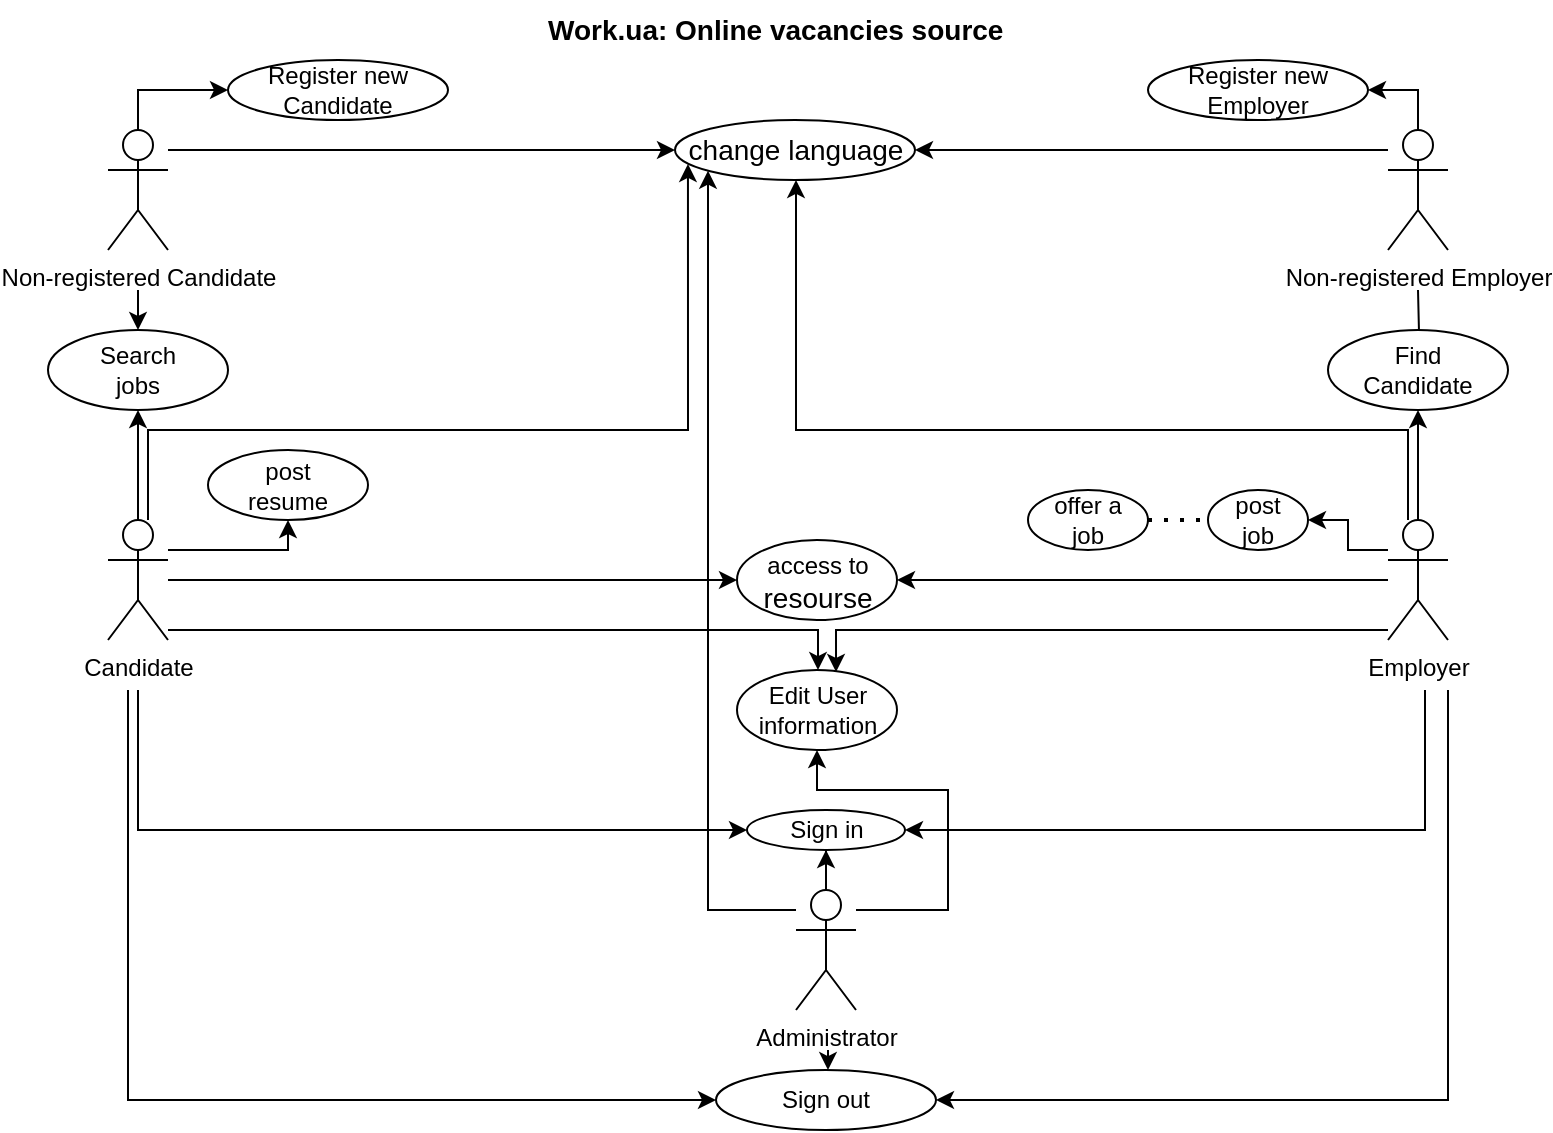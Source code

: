<mxfile version="20.3.0" type="device"><diagram id="YUpo6a7XJAjT7gwAegzs" name="Сторінка-1"><mxGraphModel dx="804" dy="749" grid="1" gridSize="10" guides="1" tooltips="1" connect="1" arrows="1" fold="1" page="1" pageScale="1" pageWidth="827" pageHeight="1169" math="0" shadow="0"><root><mxCell id="0"/><mxCell id="1" parent="0"/><mxCell id="AWTwmaGjY3t1kHIy-CvQ-34" style="edgeStyle=orthogonalEdgeStyle;rounded=0;orthogonalLoop=1;jettySize=auto;html=1;entryX=0.5;entryY=1;entryDx=0;entryDy=0;" parent="1" source="AWTwmaGjY3t1kHIy-CvQ-1" target="AWTwmaGjY3t1kHIy-CvQ-9" edge="1"><mxGeometry relative="1" as="geometry"/></mxCell><mxCell id="9Es1so2FAyPJ5Jsj03rg-16" style="edgeStyle=orthogonalEdgeStyle;rounded=0;orthogonalLoop=1;jettySize=auto;html=1;fontSize=14;entryX=0.5;entryY=1;entryDx=0;entryDy=0;" edge="1" parent="1" source="AWTwmaGjY3t1kHIy-CvQ-1" target="AWTwmaGjY3t1kHIy-CvQ-45"><mxGeometry relative="1" as="geometry"><mxPoint x="429" y="670" as="targetPoint"/><Array as="points"><mxPoint x="490" y="720"/><mxPoint x="490" y="660"/><mxPoint x="425" y="660"/></Array></mxGeometry></mxCell><mxCell id="9Es1so2FAyPJ5Jsj03rg-34" style="edgeStyle=orthogonalEdgeStyle;rounded=0;orthogonalLoop=1;jettySize=auto;html=1;fontSize=12;" edge="1" parent="1" target="AWTwmaGjY3t1kHIy-CvQ-30"><mxGeometry relative="1" as="geometry"><mxPoint x="430" y="790" as="sourcePoint"/><Array as="points"><mxPoint x="430" y="800"/><mxPoint x="430" y="800"/></Array></mxGeometry></mxCell><mxCell id="9Es1so2FAyPJ5Jsj03rg-46" style="edgeStyle=orthogonalEdgeStyle;rounded=0;orthogonalLoop=1;jettySize=auto;html=1;fontSize=12;" edge="1" parent="1" source="AWTwmaGjY3t1kHIy-CvQ-1" target="9Es1so2FAyPJ5Jsj03rg-9"><mxGeometry relative="1" as="geometry"><Array as="points"><mxPoint x="370" y="720"/></Array></mxGeometry></mxCell><mxCell id="AWTwmaGjY3t1kHIy-CvQ-1" value="Administrator" style="shape=umlActor;verticalLabelPosition=bottom;verticalAlign=top;html=1;outlineConnect=0;" parent="1" vertex="1"><mxGeometry x="414" y="710" width="30" height="60" as="geometry"/></mxCell><mxCell id="9Es1so2FAyPJ5Jsj03rg-43" style="edgeStyle=orthogonalEdgeStyle;rounded=0;orthogonalLoop=1;jettySize=auto;html=1;fontSize=12;" edge="1" parent="1" source="AWTwmaGjY3t1kHIy-CvQ-2" target="AWTwmaGjY3t1kHIy-CvQ-19"><mxGeometry relative="1" as="geometry"><Array as="points"><mxPoint x="85" y="310"/></Array></mxGeometry></mxCell><mxCell id="9Es1so2FAyPJ5Jsj03rg-44" style="edgeStyle=orthogonalEdgeStyle;rounded=0;orthogonalLoop=1;jettySize=auto;html=1;entryX=0.5;entryY=0;entryDx=0;entryDy=0;fontSize=12;" edge="1" parent="1" target="AWTwmaGjY3t1kHIy-CvQ-21"><mxGeometry relative="1" as="geometry"><mxPoint x="85" y="410" as="sourcePoint"/><Array as="points"><mxPoint x="85" y="420"/><mxPoint x="85" y="420"/></Array></mxGeometry></mxCell><mxCell id="9Es1so2FAyPJ5Jsj03rg-47" style="edgeStyle=orthogonalEdgeStyle;rounded=0;orthogonalLoop=1;jettySize=auto;html=1;fontSize=12;" edge="1" parent="1" source="AWTwmaGjY3t1kHIy-CvQ-2" target="9Es1so2FAyPJ5Jsj03rg-9"><mxGeometry relative="1" as="geometry"><Array as="points"><mxPoint x="170" y="340"/><mxPoint x="170" y="340"/></Array></mxGeometry></mxCell><mxCell id="AWTwmaGjY3t1kHIy-CvQ-2" value="Non-registered Candidate" style="shape=umlActor;verticalLabelPosition=bottom;verticalAlign=top;html=1;outlineConnect=0;" parent="1" vertex="1"><mxGeometry x="70" y="330" width="30" height="60" as="geometry"/></mxCell><mxCell id="AWTwmaGjY3t1kHIy-CvQ-11" style="edgeStyle=orthogonalEdgeStyle;rounded=0;orthogonalLoop=1;jettySize=auto;html=1;" parent="1" edge="1" target="AWTwmaGjY3t1kHIy-CvQ-9"><mxGeometry relative="1" as="geometry"><mxPoint x="85" y="610" as="sourcePoint"/><mxPoint x="389.5" y="691" as="targetPoint"/><Array as="points"><mxPoint x="85" y="680"/></Array></mxGeometry></mxCell><mxCell id="AWTwmaGjY3t1kHIy-CvQ-36" style="edgeStyle=orthogonalEdgeStyle;rounded=0;orthogonalLoop=1;jettySize=auto;html=1;entryX=0;entryY=0.5;entryDx=0;entryDy=0;" parent="1" target="AWTwmaGjY3t1kHIy-CvQ-30" edge="1"><mxGeometry relative="1" as="geometry"><mxPoint x="80" y="610" as="sourcePoint"/><Array as="points"><mxPoint x="80" y="815"/></Array></mxGeometry></mxCell><mxCell id="AWTwmaGjY3t1kHIy-CvQ-47" style="edgeStyle=orthogonalEdgeStyle;rounded=0;orthogonalLoop=1;jettySize=auto;html=1;entryX=0.5;entryY=1;entryDx=0;entryDy=0;" parent="1" source="AWTwmaGjY3t1kHIy-CvQ-3" target="AWTwmaGjY3t1kHIy-CvQ-21" edge="1"><mxGeometry relative="1" as="geometry"/></mxCell><mxCell id="9Es1so2FAyPJ5Jsj03rg-17" style="edgeStyle=orthogonalEdgeStyle;rounded=0;orthogonalLoop=1;jettySize=auto;html=1;fontSize=14;" edge="1" parent="1" source="AWTwmaGjY3t1kHIy-CvQ-3" target="AWTwmaGjY3t1kHIy-CvQ-45"><mxGeometry relative="1" as="geometry"><Array as="points"><mxPoint x="425" y="580"/></Array></mxGeometry></mxCell><mxCell id="9Es1so2FAyPJ5Jsj03rg-24" style="edgeStyle=orthogonalEdgeStyle;rounded=0;orthogonalLoop=1;jettySize=auto;html=1;entryX=0.5;entryY=1;entryDx=0;entryDy=0;fontSize=12;" edge="1" parent="1" source="AWTwmaGjY3t1kHIy-CvQ-3" target="9Es1so2FAyPJ5Jsj03rg-23"><mxGeometry relative="1" as="geometry"><Array as="points"><mxPoint x="160" y="540"/></Array></mxGeometry></mxCell><mxCell id="9Es1so2FAyPJ5Jsj03rg-26" style="edgeStyle=orthogonalEdgeStyle;rounded=0;orthogonalLoop=1;jettySize=auto;html=1;fontSize=12;entryX=0;entryY=0.5;entryDx=0;entryDy=0;" edge="1" parent="1" source="AWTwmaGjY3t1kHIy-CvQ-3" target="9Es1so2FAyPJ5Jsj03rg-21"><mxGeometry relative="1" as="geometry"><mxPoint x="370" y="554" as="targetPoint"/></mxGeometry></mxCell><mxCell id="9Es1so2FAyPJ5Jsj03rg-48" style="edgeStyle=orthogonalEdgeStyle;rounded=0;orthogonalLoop=1;jettySize=auto;html=1;entryX=0.054;entryY=0.733;entryDx=0;entryDy=0;entryPerimeter=0;fontSize=12;" edge="1" parent="1" source="AWTwmaGjY3t1kHIy-CvQ-3" target="9Es1so2FAyPJ5Jsj03rg-9"><mxGeometry relative="1" as="geometry"><Array as="points"><mxPoint x="90" y="480"/><mxPoint x="360" y="480"/></Array></mxGeometry></mxCell><mxCell id="AWTwmaGjY3t1kHIy-CvQ-3" value="Candidate" style="shape=umlActor;verticalLabelPosition=bottom;verticalAlign=top;html=1;outlineConnect=0;" parent="1" vertex="1"><mxGeometry x="70" y="525" width="30" height="60" as="geometry"/></mxCell><mxCell id="AWTwmaGjY3t1kHIy-CvQ-12" style="edgeStyle=orthogonalEdgeStyle;rounded=0;orthogonalLoop=1;jettySize=auto;html=1;" parent="1" edge="1" target="AWTwmaGjY3t1kHIy-CvQ-9"><mxGeometry relative="1" as="geometry"><mxPoint x="468.5" y="690" as="targetPoint"/><mxPoint x="728.5" y="610" as="sourcePoint"/><Array as="points"><mxPoint x="729" y="680"/></Array></mxGeometry></mxCell><mxCell id="AWTwmaGjY3t1kHIy-CvQ-37" style="edgeStyle=orthogonalEdgeStyle;rounded=0;orthogonalLoop=1;jettySize=auto;html=1;entryX=1;entryY=0.5;entryDx=0;entryDy=0;" parent="1" target="AWTwmaGjY3t1kHIy-CvQ-30" edge="1"><mxGeometry relative="1" as="geometry"><mxPoint x="740" y="610" as="sourcePoint"/><Array as="points"><mxPoint x="740" y="815"/></Array></mxGeometry></mxCell><mxCell id="AWTwmaGjY3t1kHIy-CvQ-48" style="edgeStyle=orthogonalEdgeStyle;rounded=0;orthogonalLoop=1;jettySize=auto;html=1;entryX=0.5;entryY=1;entryDx=0;entryDy=0;" parent="1" source="AWTwmaGjY3t1kHIy-CvQ-4" target="AWTwmaGjY3t1kHIy-CvQ-22" edge="1"><mxGeometry relative="1" as="geometry"><mxPoint x="725" y="460" as="targetPoint"/></mxGeometry></mxCell><mxCell id="9Es1so2FAyPJ5Jsj03rg-18" style="edgeStyle=orthogonalEdgeStyle;rounded=0;orthogonalLoop=1;jettySize=auto;html=1;entryX=0.619;entryY=0.025;entryDx=0;entryDy=0;entryPerimeter=0;fontSize=14;" edge="1" parent="1" source="AWTwmaGjY3t1kHIy-CvQ-4" target="AWTwmaGjY3t1kHIy-CvQ-45"><mxGeometry relative="1" as="geometry"><Array as="points"><mxPoint x="434" y="580"/></Array></mxGeometry></mxCell><mxCell id="9Es1so2FAyPJ5Jsj03rg-29" style="edgeStyle=orthogonalEdgeStyle;rounded=0;orthogonalLoop=1;jettySize=auto;html=1;entryX=1;entryY=0.5;entryDx=0;entryDy=0;fontSize=12;" edge="1" parent="1" source="AWTwmaGjY3t1kHIy-CvQ-4" target="9Es1so2FAyPJ5Jsj03rg-21"><mxGeometry relative="1" as="geometry"/></mxCell><mxCell id="9Es1so2FAyPJ5Jsj03rg-30" style="edgeStyle=orthogonalEdgeStyle;rounded=0;orthogonalLoop=1;jettySize=auto;html=1;entryX=1;entryY=0.5;entryDx=0;entryDy=0;fontSize=12;" edge="1" parent="1" source="AWTwmaGjY3t1kHIy-CvQ-4" target="AWTwmaGjY3t1kHIy-CvQ-39"><mxGeometry relative="1" as="geometry"><Array as="points"><mxPoint x="690" y="540"/><mxPoint x="690" y="525"/></Array></mxGeometry></mxCell><mxCell id="9Es1so2FAyPJ5Jsj03rg-45" style="edgeStyle=orthogonalEdgeStyle;rounded=0;orthogonalLoop=1;jettySize=auto;html=1;fontSize=12;" edge="1" parent="1" source="AWTwmaGjY3t1kHIy-CvQ-4" target="9Es1so2FAyPJ5Jsj03rg-9"><mxGeometry relative="1" as="geometry"><Array as="points"><mxPoint x="720" y="480"/><mxPoint x="414" y="480"/></Array></mxGeometry></mxCell><mxCell id="AWTwmaGjY3t1kHIy-CvQ-4" value="Employer&lt;br&gt;" style="shape=umlActor;verticalLabelPosition=bottom;verticalAlign=top;html=1;outlineConnect=0;" parent="1" vertex="1"><mxGeometry x="710" y="525" width="30" height="60" as="geometry"/></mxCell><mxCell id="AWTwmaGjY3t1kHIy-CvQ-26" style="edgeStyle=orthogonalEdgeStyle;rounded=0;orthogonalLoop=1;jettySize=auto;html=1;entryX=1;entryY=0.5;entryDx=0;entryDy=0;exitX=0.5;exitY=0;exitDx=0;exitDy=0;exitPerimeter=0;" parent="1" source="AWTwmaGjY3t1kHIy-CvQ-5" target="AWTwmaGjY3t1kHIy-CvQ-20" edge="1"><mxGeometry relative="1" as="geometry"><mxPoint x="710" y="240" as="targetPoint"/><Array as="points"><mxPoint x="725" y="310"/></Array></mxGeometry></mxCell><mxCell id="9Es1so2FAyPJ5Jsj03rg-37" style="edgeStyle=orthogonalEdgeStyle;rounded=0;orthogonalLoop=1;jettySize=auto;html=1;fontSize=12;" edge="1" parent="1" target="AWTwmaGjY3t1kHIy-CvQ-22"><mxGeometry relative="1" as="geometry"><mxPoint x="725" y="410" as="sourcePoint"/></mxGeometry></mxCell><mxCell id="9Es1so2FAyPJ5Jsj03rg-40" style="edgeStyle=orthogonalEdgeStyle;rounded=0;orthogonalLoop=1;jettySize=auto;html=1;fontSize=12;entryX=1;entryY=0.5;entryDx=0;entryDy=0;" edge="1" parent="1" source="AWTwmaGjY3t1kHIy-CvQ-5" target="9Es1so2FAyPJ5Jsj03rg-9"><mxGeometry relative="1" as="geometry"><mxPoint x="520" y="340" as="targetPoint"/><Array as="points"><mxPoint x="650" y="340"/><mxPoint x="650" y="340"/></Array></mxGeometry></mxCell><mxCell id="AWTwmaGjY3t1kHIy-CvQ-5" value="Non-registered Employer&lt;br&gt;" style="shape=umlActor;verticalLabelPosition=bottom;verticalAlign=top;html=1;outlineConnect=0;" parent="1" vertex="1"><mxGeometry x="710" y="330" width="30" height="60" as="geometry"/></mxCell><mxCell id="AWTwmaGjY3t1kHIy-CvQ-9" value="Sign in" style="ellipse;whiteSpace=wrap;html=1;" parent="1" vertex="1"><mxGeometry x="389.5" y="670" width="79" height="20" as="geometry"/></mxCell><mxCell id="AWTwmaGjY3t1kHIy-CvQ-19" value="Register&amp;nbsp;new&lt;br&gt;Candidate" style="ellipse;whiteSpace=wrap;html=1;" parent="1" vertex="1"><mxGeometry x="130" y="295" width="110" height="30" as="geometry"/></mxCell><mxCell id="AWTwmaGjY3t1kHIy-CvQ-20" value="Register new&lt;br&gt;Employer" style="ellipse;whiteSpace=wrap;html=1;" parent="1" vertex="1"><mxGeometry x="590" y="295" width="110" height="30" as="geometry"/></mxCell><mxCell id="AWTwmaGjY3t1kHIy-CvQ-21" value="Search&lt;br&gt;jobs" style="ellipse;whiteSpace=wrap;html=1;" parent="1" vertex="1"><mxGeometry x="40" y="430" width="90" height="40" as="geometry"/></mxCell><mxCell id="AWTwmaGjY3t1kHIy-CvQ-22" value="Find&lt;br&gt;Candidate&lt;br&gt;" style="ellipse;whiteSpace=wrap;html=1;" parent="1" vertex="1"><mxGeometry x="680" y="430" width="90" height="40" as="geometry"/></mxCell><mxCell id="AWTwmaGjY3t1kHIy-CvQ-30" value="Sign out&lt;br&gt;" style="ellipse;whiteSpace=wrap;html=1;" parent="1" vertex="1"><mxGeometry x="374" y="800" width="110" height="30" as="geometry"/></mxCell><mxCell id="AWTwmaGjY3t1kHIy-CvQ-39" value="post&lt;br&gt;job&lt;br&gt;" style="ellipse;whiteSpace=wrap;html=1;" parent="1" vertex="1"><mxGeometry x="620" y="510" width="50" height="30" as="geometry"/></mxCell><mxCell id="AWTwmaGjY3t1kHIy-CvQ-43" value="offer a&lt;br&gt;job" style="ellipse;whiteSpace=wrap;html=1;" parent="1" vertex="1"><mxGeometry x="530" y="510" width="60" height="30" as="geometry"/></mxCell><mxCell id="AWTwmaGjY3t1kHIy-CvQ-45" value="Edit User&lt;br&gt;information" style="ellipse;whiteSpace=wrap;html=1;" parent="1" vertex="1"><mxGeometry x="384.5" y="600" width="80" height="40" as="geometry"/></mxCell><mxCell id="9Es1so2FAyPJ5Jsj03rg-6" value="&lt;font style=&quot;font-size: 14px;&quot;&gt;&lt;b&gt;Work.ua: Online vacancies source&lt;/b&gt;&lt;/font&gt;" style="text;whiteSpace=wrap;html=1;" vertex="1" parent="1"><mxGeometry x="288" y="265" width="251" height="30" as="geometry"/></mxCell><mxCell id="9Es1so2FAyPJ5Jsj03rg-9" value="change language" style="ellipse;whiteSpace=wrap;html=1;fontSize=14;" vertex="1" parent="1"><mxGeometry x="353.5" y="325" width="120" height="30" as="geometry"/></mxCell><mxCell id="9Es1so2FAyPJ5Jsj03rg-21" value="&lt;font style=&quot;font-size: 12px;&quot;&gt;access to&lt;br&gt;&lt;/font&gt;resourse" style="ellipse;whiteSpace=wrap;html=1;fontSize=14;" vertex="1" parent="1"><mxGeometry x="384.5" y="535" width="80" height="40" as="geometry"/></mxCell><mxCell id="9Es1so2FAyPJ5Jsj03rg-23" value="post&lt;br&gt;resume" style="ellipse;whiteSpace=wrap;html=1;fontSize=12;" vertex="1" parent="1"><mxGeometry x="120" y="490" width="80" height="35" as="geometry"/></mxCell><mxCell id="9Es1so2FAyPJ5Jsj03rg-31" value="" style="endArrow=none;dashed=1;html=1;dashPattern=1 3;strokeWidth=2;rounded=0;fontSize=12;entryX=0;entryY=0.5;entryDx=0;entryDy=0;" edge="1" parent="1" target="AWTwmaGjY3t1kHIy-CvQ-39"><mxGeometry width="50" height="50" relative="1" as="geometry"><mxPoint x="590" y="525" as="sourcePoint"/><mxPoint x="450" y="400" as="targetPoint"/></mxGeometry></mxCell></root></mxGraphModel></diagram></mxfile>